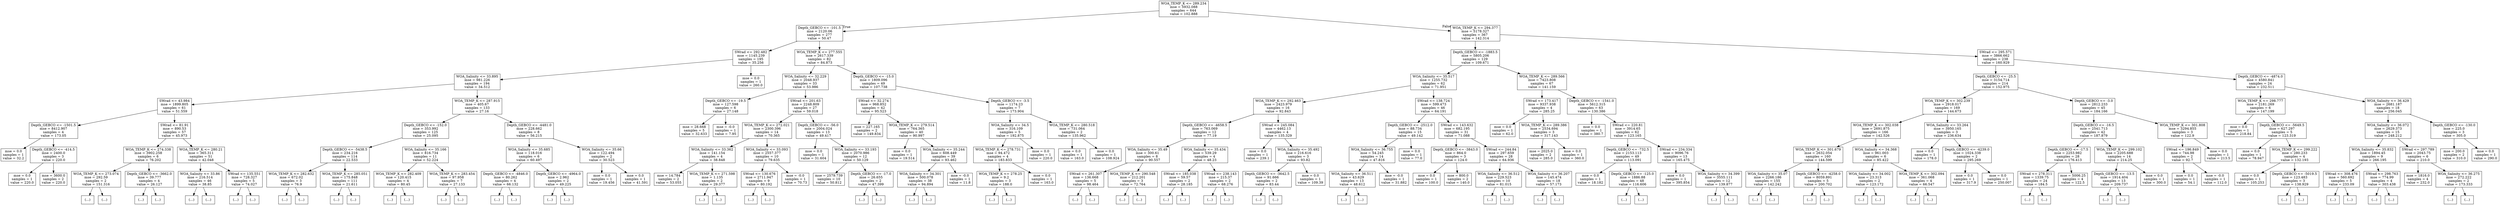 digraph Tree {
node [shape=box] ;
0 [label="WOA_TEMP_K <= 289.234\nmse = 5932.088\nsamples = 644\nvalue = 102.888"] ;
1 [label="Depth_GEBCO <= -101.5\nmse = 2120.06\nsamples = 277\nvalue = 50.47"] ;
0 -> 1 [labeldistance=2.5, labelangle=45, headlabel="True"] ;
2 [label="SWrad <= 292.482\nmse = 1145.239\nsamples = 195\nvalue = 35.256"] ;
1 -> 2 ;
3 [label="WOA_Salinity <= 33.895\nmse = 981.226\nsamples = 194\nvalue = 34.512"] ;
2 -> 3 ;
4 [label="SWrad <= 43.984\nmse = 1899.805\nsamples = 61\nvalue = 51.559"] ;
3 -> 4 ;
5 [label="Depth_GEBCO <= -1501.5\nmse = 8412.907\nsamples = 4\nvalue = 173.05"] ;
4 -> 5 ;
6 [label="mse = 0.0\nsamples = 1\nvalue = 32.2"] ;
5 -> 6 ;
7 [label="Depth_GEBCO <= -414.5\nmse = 2400.0\nsamples = 3\nvalue = 220.0"] ;
5 -> 7 ;
8 [label="mse = 0.0\nsamples = 1\nvalue = 220.0"] ;
7 -> 8 ;
9 [label="mse = 3600.0\nsamples = 2\nvalue = 220.0"] ;
7 -> 9 ;
10 [label="SWrad <= 81.91\nmse = 890.53\nsamples = 57\nvalue = 45.973"] ;
4 -> 10 ;
11 [label="WOA_TEMP_K <= 274.338\nmse = 3902.258\nsamples = 6\nvalue = 76.202"] ;
10 -> 11 ;
12 [label="WOA_TEMP_K <= 273.074\nmse = 292.59\nsamples = 2\nvalue = 151.316"] ;
11 -> 12 ;
13 [label="(...)"] ;
12 -> 13 ;
14 [label="(...)"] ;
12 -> 14 ;
15 [label="Depth_GEBCO <= -3662.0\nmse = 39.777\nsamples = 4\nvalue = 26.127"] ;
11 -> 15 ;
16 [label="(...)"] ;
15 -> 16 ;
19 [label="(...)"] ;
15 -> 19 ;
22 [label="WOA_TEMP_K <= 280.21\nmse = 365.311\nsamples = 51\nvalue = 42.048"] ;
10 -> 22 ;
23 [label="WOA_Salinity <= 33.86\nmse = 216.514\nsamples = 46\nvalue = 38.85"] ;
22 -> 23 ;
24 [label="(...)"] ;
23 -> 24 ;
87 [label="(...)"] ;
23 -> 87 ;
102 [label="SWrad <= 135.551\nmse = 728.327\nsamples = 5\nvalue = 74.027"] ;
22 -> 102 ;
103 [label="(...)"] ;
102 -> 103 ;
106 [label="(...)"] ;
102 -> 106 ;
111 [label="WOA_TEMP_K <= 287.915\nmse = 405.67\nsamples = 133\nvalue = 27.16"] ;
3 -> 111 ;
112 [label="Depth_GEBCO <= -152.0\nmse = 353.992\nsamples = 125\nvalue = 25.095"] ;
111 -> 112 ;
113 [label="Depth_GEBCO <= -5438.5\nmse = 234.216\nsamples = 114\nvalue = 22.533"] ;
112 -> 113 ;
114 [label="WOA_TEMP_K <= 282.632\nmse = 672.02\nsamples = 3\nvalue = 76.9"] ;
113 -> 114 ;
115 [label="(...)"] ;
114 -> 115 ;
116 [label="(...)"] ;
114 -> 116 ;
119 [label="WOA_TEMP_K <= 285.051\nmse = 175.848\nsamples = 111\nvalue = 21.611"] ;
113 -> 119 ;
120 [label="(...)"] ;
119 -> 120 ;
231 [label="(...)"] ;
119 -> 231 ;
266 [label="WOA_Salinity <= 35.166\nmse = 816.734\nsamples = 11\nvalue = 52.224"] ;
112 -> 266 ;
267 [label="WOA_TEMP_K <= 282.409\nmse = 120.415\nsamples = 4\nvalue = 80.45"] ;
266 -> 267 ;
268 [label="(...)"] ;
267 -> 268 ;
271 [label="(...)"] ;
267 -> 271 ;
274 [label="WOA_TEMP_K <= 283.454\nmse = 97.958\nsamples = 7\nvalue = 27.133"] ;
266 -> 274 ;
275 [label="(...)"] ;
274 -> 275 ;
280 [label="(...)"] ;
274 -> 280 ;
283 [label="Depth_GEBCO <= -4481.0\nmse = 228.662\nsamples = 8\nvalue = 56.215"] ;
111 -> 283 ;
284 [label="WOA_Salinity <= 35.685\nmse = 118.016\nsamples = 6\nvalue = 60.497"] ;
283 -> 284 ;
285 [label="Depth_GEBCO <= -4846.0\nmse = 80.262\nsamples = 4\nvalue = 66.132"] ;
284 -> 285 ;
286 [label="(...)"] ;
285 -> 286 ;
289 [label="(...)"] ;
285 -> 289 ;
292 [label="Depth_GEBCO <= -4964.0\nmse = 2.962\nsamples = 2\nvalue = 49.225"] ;
284 -> 292 ;
293 [label="(...)"] ;
292 -> 293 ;
294 [label="(...)"] ;
292 -> 294 ;
295 [label="WOA_Salinity <= 35.66\nmse = 122.494\nsamples = 2\nvalue = 30.523"] ;
283 -> 295 ;
296 [label="mse = 0.0\nsamples = 1\nvalue = 19.456"] ;
295 -> 296 ;
297 [label="mse = 0.0\nsamples = 1\nvalue = 41.591"] ;
295 -> 297 ;
298 [label="mse = 0.0\nsamples = 1\nvalue = 260.0"] ;
2 -> 298 ;
299 [label="WOA_TEMP_K <= 277.555\nmse = 2617.339\nsamples = 82\nvalue = 84.873"] ;
1 -> 299 ;
300 [label="WOA_Salinity <= 32.229\nmse = 2048.937\nsamples = 33\nvalue = 53.986"] ;
299 -> 300 ;
301 [label="Depth_GEBCO <= -19.5\nmse = 127.598\nsamples = 6\nvalue = 27.148"] ;
300 -> 301 ;
302 [label="mse = 28.668\nsamples = 5\nvalue = 32.633"] ;
301 -> 302 ;
303 [label="mse = -0.0\nsamples = 1\nvalue = 7.95"] ;
301 -> 303 ;
304 [label="SWrad <= 201.63\nmse = 2248.809\nsamples = 27\nvalue = 59.018"] ;
300 -> 304 ;
305 [label="WOA_TEMP_K <= 272.021\nmse = 2300.396\nsamples = 14\nvalue = 70.365"] ;
304 -> 305 ;
306 [label="WOA_Salinity <= 33.362\nmse = 141.154\nsamples = 4\nvalue = 38.848"] ;
305 -> 306 ;
307 [label="mse = 14.784\nsamples = 2\nvalue = 53.055"] ;
306 -> 307 ;
308 [label="WOA_TEMP_K <= 271.598\nmse = 1.135\nsamples = 2\nvalue = 29.377"] ;
306 -> 308 ;
309 [label="(...)"] ;
308 -> 309 ;
310 [label="(...)"] ;
308 -> 310 ;
311 [label="WOA_Salinity <= 33.093\nmse = 2557.377\nsamples = 10\nvalue = 79.635"] ;
305 -> 311 ;
312 [label="SWrad <= 130.676\nmse = 2711.947\nsamples = 9\nvalue = 80.192"] ;
311 -> 312 ;
313 [label="(...)"] ;
312 -> 313 ;
314 [label="(...)"] ;
312 -> 314 ;
315 [label="mse = -0.0\nsamples = 1\nvalue = 70.73"] ;
311 -> 315 ;
316 [label="Depth_GEBCO <= -56.0\nmse = 2004.024\nsamples = 13\nvalue = 49.417"] ;
304 -> 316 ;
317 [label="mse = 0.0\nsamples = 1\nvalue = 31.604"] ;
316 -> 317 ;
318 [label="WOA_Salinity <= 33.193\nmse = 2070.986\nsamples = 12\nvalue = 50.129"] ;
316 -> 318 ;
319 [label="mse = 2579.739\nsamples = 10\nvalue = 50.812"] ;
318 -> 319 ;
320 [label="Depth_GEBCO <= -17.0\nmse = 26.655\nsamples = 2\nvalue = 47.399"] ;
318 -> 320 ;
321 [label="(...)"] ;
320 -> 321 ;
322 [label="(...)"] ;
320 -> 322 ;
323 [label="Depth_GEBCO <= -15.0\nmse = 1809.096\nsamples = 49\nvalue = 107.738"] ;
299 -> 323 ;
324 [label="SWrad <= 32.274\nmse = 968.852\nsamples = 42\nvalue = 95.523"] ;
323 -> 324 ;
325 [label="mse = 227.165\nsamples = 2\nvalue = 149.834"] ;
324 -> 325 ;
326 [label="WOA_TEMP_K <= 279.514\nmse = 764.365\nsamples = 40\nvalue = 90.997"] ;
324 -> 326 ;
327 [label="mse = 0.0\nsamples = 1\nvalue = 19.514"] ;
326 -> 327 ;
328 [label="WOA_Salinity <= 35.244\nmse = 608.449\nsamples = 39\nvalue = 93.462"] ;
326 -> 328 ;
329 [label="WOA_Salinity <= 34.301\nmse = 500.078\nsamples = 38\nvalue = 94.894"] ;
328 -> 329 ;
330 [label="(...)"] ;
329 -> 330 ;
351 [label="(...)"] ;
329 -> 351 ;
390 [label="mse = -0.0\nsamples = 1\nvalue = 11.8"] ;
328 -> 390 ;
391 [label="Depth_GEBCO <= -3.5\nmse = 1174.23\nsamples = 7\nvalue = 173.904"] ;
323 -> 391 ;
392 [label="WOA_Salinity <= 34.5\nmse = 316.109\nsamples = 5\nvalue = 192.875"] ;
391 -> 392 ;
393 [label="WOA_TEMP_K <= 278.731\nmse = 94.472\nsamples = 4\nvalue = 183.833"] ;
392 -> 393 ;
394 [label="WOA_TEMP_K <= 278.25\nmse = 9.2\nsamples = 3\nvalue = 188.0"] ;
393 -> 394 ;
395 [label="(...)"] ;
394 -> 395 ;
398 [label="(...)"] ;
394 -> 398 ;
399 [label="mse = 0.0\nsamples = 1\nvalue = 163.0"] ;
393 -> 399 ;
400 [label="mse = 0.0\nsamples = 1\nvalue = 220.0"] ;
392 -> 400 ;
401 [label="WOA_TEMP_K <= 280.518\nmse = 731.064\nsamples = 2\nvalue = 135.962"] ;
391 -> 401 ;
402 [label="mse = 0.0\nsamples = 1\nvalue = 163.0"] ;
401 -> 402 ;
403 [label="mse = 0.0\nsamples = 1\nvalue = 108.924"] ;
401 -> 403 ;
404 [label="WOA_TEMP_K <= 294.377\nmse = 5178.327\nsamples = 367\nvalue = 142.314"] ;
0 -> 404 [labeldistance=2.5, labelangle=-45, headlabel="False"] ;
405 [label="Depth_GEBCO <= -1883.5\nmse = 5805.206\nsamples = 129\nvalue = 109.671"] ;
404 -> 405 ;
406 [label="WOA_Salinity <= 35.517\nmse = 1255.732\nsamples = 62\nvalue = 71.951"] ;
405 -> 406 ;
407 [label="WOA_TEMP_K <= 292.463\nmse = 2423.979\nsamples = 16\nvalue = 92.843"] ;
406 -> 407 ;
408 [label="Depth_GEBCO <= -4658.5\nmse = 763.069\nsamples = 12\nvalue = 77.19"] ;
407 -> 408 ;
409 [label="WOA_Salinity <= 35.49\nmse = 300.61\nsamples = 8\nvalue = 90.557"] ;
408 -> 409 ;
410 [label="SWrad <= 261.307\nmse = 136.668\nsamples = 5\nvalue = 98.464"] ;
409 -> 410 ;
411 [label="(...)"] ;
410 -> 411 ;
418 [label="(...)"] ;
410 -> 418 ;
419 [label="WOA_TEMP_K <= 290.548\nmse = 212.201\nsamples = 3\nvalue = 72.764"] ;
409 -> 419 ;
420 [label="(...)"] ;
419 -> 420 ;
421 [label="(...)"] ;
419 -> 421 ;
422 [label="WOA_Salinity <= 35.434\nmse = 539.29\nsamples = 4\nvalue = 48.23"] ;
408 -> 422 ;
423 [label="SWrad <= 185.038\nmse = 59.57\nsamples = 2\nvalue = 28.185"] ;
422 -> 423 ;
424 [label="(...)"] ;
423 -> 424 ;
425 [label="(...)"] ;
423 -> 425 ;
426 [label="SWrad <= 238.143\nmse = 215.37\nsamples = 2\nvalue = 68.276"] ;
422 -> 426 ;
427 [label="(...)"] ;
426 -> 427 ;
428 [label="(...)"] ;
426 -> 428 ;
429 [label="SWrad <= 245.084\nmse = 4462.13\nsamples = 4\nvalue = 135.329"] ;
407 -> 429 ;
430 [label="mse = 0.0\nsamples = 1\nvalue = 239.1"] ;
429 -> 430 ;
431 [label="WOA_Salinity <= 35.492\nmse = 216.616\nsamples = 3\nvalue = 93.82"] ;
429 -> 431 ;
432 [label="Depth_GEBCO <= -3642.5\nmse = 91.666\nsamples = 2\nvalue = 83.44"] ;
431 -> 432 ;
433 [label="(...)"] ;
432 -> 433 ;
434 [label="(...)"] ;
432 -> 434 ;
435 [label="mse = 0.0\nsamples = 1\nvalue = 109.39"] ;
431 -> 435 ;
436 [label="SWrad <= 138.724\nmse = 599.473\nsamples = 46\nvalue = 64.191"] ;
406 -> 436 ;
437 [label="Depth_GEBCO <= -2512.0\nmse = 88.734\nsamples = 15\nvalue = 49.142"] ;
436 -> 437 ;
438 [label="WOA_Salinity <= 36.755\nmse = 54.245\nsamples = 14\nvalue = 47.816"] ;
437 -> 438 ;
439 [label="WOA_Salinity <= 36.511\nmse = 43.629\nsamples = 13\nvalue = 48.612"] ;
438 -> 439 ;
440 [label="(...)"] ;
439 -> 440 ;
459 [label="(...)"] ;
439 -> 459 ;
464 [label="mse = -0.0\nsamples = 1\nvalue = 31.882"] ;
438 -> 464 ;
465 [label="mse = 0.0\nsamples = 1\nvalue = 77.0"] ;
437 -> 465 ;
466 [label="SWrad <= 143.632\nmse = 682.195\nsamples = 31\nvalue = 71.088"] ;
436 -> 466 ;
467 [label="Depth_GEBCO <= -3843.0\nmse = 864.0\nsamples = 3\nvalue = 124.0"] ;
466 -> 467 ;
468 [label="mse = 0.0\nsamples = 1\nvalue = 100.0"] ;
467 -> 468 ;
469 [label="mse = 800.0\nsamples = 2\nvalue = 140.0"] ;
467 -> 469 ;
470 [label="SWrad <= 244.84\nmse = 297.659\nsamples = 28\nvalue = 64.936"] ;
466 -> 470 ;
471 [label="WOA_Salinity <= 36.512\nmse = 229.523\nsamples = 10\nvalue = 81.015"] ;
470 -> 471 ;
472 [label="(...)"] ;
471 -> 472 ;
487 [label="(...)"] ;
471 -> 487 ;
490 [label="WOA_Salinity <= 36.207\nmse = 145.474\nsamples = 18\nvalue = 57.173"] ;
470 -> 490 ;
491 [label="(...)"] ;
490 -> 491 ;
508 [label="(...)"] ;
490 -> 508 ;
515 [label="WOA_TEMP_K <= 289.566\nmse = 7423.808\nsamples = 67\nvalue = 141.159"] ;
405 -> 515 ;
516 [label="SWrad <= 173.417\nmse = 9337.938\nsamples = 4\nvalue = 285.25"] ;
515 -> 516 ;
517 [label="mse = 0.0\nsamples = 1\nvalue = 62.0"] ;
516 -> 517 ;
518 [label="WOA_TEMP_K <= 289.386\nmse = 2534.694\nsamples = 3\nvalue = 317.143"] ;
516 -> 518 ;
519 [label="mse = 2025.0\nsamples = 2\nvalue = 285.0"] ;
518 -> 519 ;
520 [label="mse = 0.0\nsamples = 1\nvalue = 360.0"] ;
518 -> 520 ;
521 [label="Depth_GEBCO <= -1541.0\nmse = 5612.315\nsamples = 63\nvalue = 130.386"] ;
515 -> 521 ;
522 [label="mse = 0.0\nsamples = 1\nvalue = 380.7"] ;
521 -> 522 ;
523 [label="SWrad <= 220.81\nmse = 3914.65\nsamples = 62\nvalue = 123.165"] ;
521 -> 523 ;
524 [label="Depth_GEBCO <= -732.5\nmse = 2153.113\nsamples = 49\nvalue = 113.091"] ;
523 -> 524 ;
525 [label="mse = 0.0\nsamples = 1\nvalue = 18.182"] ;
524 -> 525 ;
526 [label="Depth_GEBCO <= -125.0\nmse = 1886.88\nsamples = 48\nvalue = 116.606"] ;
524 -> 526 ;
527 [label="(...)"] ;
526 -> 527 ;
532 [label="(...)"] ;
526 -> 532 ;
595 [label="SWrad <= 234.334\nmse = 9096.76\nsamples = 13\nvalue = 165.475"] ;
523 -> 595 ;
596 [label="mse = 0.0\nsamples = 1\nvalue = 395.854"] ;
595 -> 596 ;
597 [label="WOA_Salinity <= 34.399\nmse = 3555.111\nsamples = 12\nvalue = 139.877"] ;
595 -> 597 ;
598 [label="(...)"] ;
597 -> 598 ;
601 [label="(...)"] ;
597 -> 601 ;
610 [label="SWrad <= 295.571\nmse = 3866.662\nsamples = 238\nvalue = 160.929"] ;
404 -> 610 ;
611 [label="Depth_GEBCO <= -25.5\nmse = 3154.714\nsamples = 214\nvalue = 152.975"] ;
610 -> 611 ;
612 [label="WOA_TEMP_K <= 302.239\nmse = 2918.017\nsamples = 169\nvalue = 144.673"] ;
611 -> 612 ;
613 [label="WOA_TEMP_K <= 302.038\nmse = 2691.875\nsamples = 166\nvalue = 142.526"] ;
612 -> 613 ;
614 [label="WOA_TEMP_K <= 301.679\nmse = 2632.054\nsamples = 160\nvalue = 144.599"] ;
613 -> 614 ;
615 [label="WOA_Salinity <= 35.07\nmse = 2266.186\nsamples = 155\nvalue = 142.242"] ;
614 -> 615 ;
616 [label="(...)"] ;
615 -> 616 ;
759 [label="(...)"] ;
615 -> 759 ;
884 [label="Depth_GEBCO <= -4258.0\nmse = 8059.891\nsamples = 5\nvalue = 200.702"] ;
614 -> 884 ;
885 [label="(...)"] ;
884 -> 885 ;
888 [label="(...)"] ;
884 -> 888 ;
893 [label="WOA_Salinity <= 34.368\nmse = 961.003\nsamples = 6\nvalue = 85.422"] ;
613 -> 893 ;
894 [label="WOA_Salinity <= 34.002\nmse = 23.313\nsamples = 2\nvalue = 123.172"] ;
893 -> 894 ;
895 [label="(...)"] ;
894 -> 895 ;
896 [label="(...)"] ;
894 -> 896 ;
897 [label="WOA_TEMP_K <= 302.094\nmse = 361.068\nsamples = 4\nvalue = 66.547"] ;
893 -> 897 ;
898 [label="(...)"] ;
897 -> 898 ;
901 [label="(...)"] ;
897 -> 901 ;
904 [label="WOA_Salinity <= 33.264\nmse = 3950.165\nsamples = 3\nvalue = 236.634"] ;
612 -> 904 ;
905 [label="mse = 0.0\nsamples = 1\nvalue = 178.0"] ;
904 -> 905 ;
906 [label="Depth_GEBCO <= -4239.0\nmse = 1024.338\nsamples = 2\nvalue = 295.269"] ;
904 -> 906 ;
907 [label="mse = 0.0\nsamples = 1\nvalue = 317.9"] ;
906 -> 907 ;
908 [label="mse = 0.0\nsamples = 1\nvalue = 250.007"] ;
906 -> 908 ;
909 [label="Depth_GEBCO <= -3.0\nmse = 2812.233\nsamples = 45\nvalue = 184.166"] ;
611 -> 909 ;
910 [label="Depth_GEBCO <= -16.5\nmse = 2541.713\nsamples = 42\nvalue = 187.879"] ;
909 -> 910 ;
911 [label="Depth_GEBCO <= -17.5\nmse = 2253.982\nsamples = 28\nvalue = 176.413"] ;
910 -> 911 ;
912 [label="SWrad <= 278.311\nmse = 1339.75\nsamples = 24\nvalue = 184.5"] ;
911 -> 912 ;
913 [label="(...)"] ;
912 -> 913 ;
928 [label="(...)"] ;
912 -> 928 ;
929 [label="mse = 5006.25\nsamples = 4\nvalue = 122.5"] ;
911 -> 929 ;
930 [label="WOA_TEMP_K <= 299.102\nmse = 2205.688\nsamples = 14\nvalue = 214.25"] ;
910 -> 930 ;
931 [label="Depth_GEBCO <= -13.5\nmse = 1914.404\nsamples = 13\nvalue = 209.737"] ;
930 -> 931 ;
932 [label="(...)"] ;
931 -> 932 ;
935 [label="(...)"] ;
931 -> 935 ;
944 [label="mse = 0.0\nsamples = 1\nvalue = 300.0"] ;
930 -> 944 ;
945 [label="WOA_TEMP_K <= 301.808\nmse = 3294.855\nsamples = 3\nvalue = 122.9"] ;
909 -> 945 ;
946 [label="SWrad <= 196.849\nmse = 744.98\nsamples = 2\nvalue = 92.7"] ;
945 -> 946 ;
947 [label="mse = 0.0\nsamples = 1\nvalue = 54.1"] ;
946 -> 947 ;
948 [label="mse = -0.0\nsamples = 1\nvalue = 112.0"] ;
946 -> 948 ;
949 [label="mse = 0.0\nsamples = 1\nvalue = 213.5"] ;
945 -> 949 ;
950 [label="Depth_GEBCO <= -4874.0\nmse = 4580.841\nsamples = 24\nvalue = 232.511"] ;
610 -> 950 ;
951 [label="WOA_TEMP_K <= 298.777\nmse = 2181.269\nsamples = 6\nvalue = 147.199"] ;
950 -> 951 ;
952 [label="mse = 0.0\nsamples = 1\nvalue = 218.84"] ;
951 -> 952 ;
953 [label="Depth_GEBCO <= -5649.5\nmse = 627.297\nsamples = 5\nvalue = 123.319"] ;
951 -> 953 ;
954 [label="mse = 0.0\nsamples = 1\nvalue = 78.947"] ;
953 -> 954 ;
955 [label="WOA_TEMP_K <= 299.222\nmse = 280.233\nsamples = 4\nvalue = 132.193"] ;
953 -> 955 ;
956 [label="mse = 0.0\nsamples = 1\nvalue = 105.253"] ;
955 -> 956 ;
957 [label="Depth_GEBCO <= -5019.5\nmse = 123.483\nsamples = 3\nvalue = 138.929"] ;
955 -> 957 ;
958 [label="(...)"] ;
957 -> 958 ;
961 [label="(...)"] ;
957 -> 961 ;
962 [label="WOA_Salinity <= 36.429\nmse = 2681.187\nsamples = 18\nvalue = 256.045"] ;
950 -> 962 ;
963 [label="WOA_Salinity <= 36.072\nmse = 2629.373\nsamples = 15\nvalue = 248.212"] ;
962 -> 963 ;
964 [label="WOA_Salinity <= 35.832\nmse = 1894.45\nsamples = 9\nvalue = 266.195"] ;
963 -> 964 ;
965 [label="SWrad <= 308.476\nmse = 560.692\nsamples = 5\nvalue = 233.09"] ;
964 -> 965 ;
966 [label="(...)"] ;
965 -> 966 ;
971 [label="(...)"] ;
965 -> 971 ;
972 [label="SWrad <= 298.763\nmse = 774.99\nsamples = 4\nvalue = 303.438"] ;
964 -> 972 ;
973 [label="(...)"] ;
972 -> 973 ;
974 [label="(...)"] ;
972 -> 974 ;
979 [label="SWrad <= 297.789\nmse = 2043.75\nsamples = 6\nvalue = 210.0"] ;
963 -> 979 ;
980 [label="mse = 1816.0\nsamples = 4\nvalue = 232.0"] ;
979 -> 980 ;
981 [label="WOA_Salinity <= 36.275\nmse = 272.222\nsamples = 2\nvalue = 173.333"] ;
979 -> 981 ;
982 [label="(...)"] ;
981 -> 982 ;
983 [label="(...)"] ;
981 -> 983 ;
984 [label="Depth_GEBCO <= -130.0\nmse = 225.0\nsamples = 3\nvalue = 305.0"] ;
962 -> 984 ;
985 [label="mse = 200.0\nsamples = 2\nvalue = 310.0"] ;
984 -> 985 ;
986 [label="mse = 0.0\nsamples = 1\nvalue = 290.0"] ;
984 -> 986 ;
}